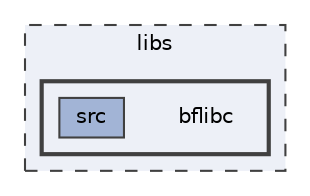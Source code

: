 digraph "/Volumes/otashi/brando/sources/repo/libs/bflibc"
{
 // LATEX_PDF_SIZE
  bgcolor="transparent";
  edge [fontname=Helvetica,fontsize=10,labelfontname=Helvetica,labelfontsize=10];
  node [fontname=Helvetica,fontsize=10,shape=box,height=0.2,width=0.4];
  compound=true
  subgraph clusterdir_6719ab1f1f7655efc2fa43f7eb574fd1 {
    graph [ bgcolor="#edf0f7", pencolor="grey25", label="libs", fontname=Helvetica,fontsize=10 style="filled,dashed", URL="dir_6719ab1f1f7655efc2fa43f7eb574fd1.html",tooltip=""]
  subgraph clusterdir_f7372359dc1e93f39b436881b4b347c9 {
    graph [ bgcolor="#edf0f7", pencolor="grey25", label="", fontname=Helvetica,fontsize=10 style="filled,bold", URL="dir_f7372359dc1e93f39b436881b4b347c9.html",tooltip=""]
    dir_f7372359dc1e93f39b436881b4b347c9 [shape=plaintext, label="bflibc"];
  dir_e99af850ddf191b90634409465f8282d [label="src", fillcolor="#a2b4d6", color="grey25", style="filled", URL="dir_e99af850ddf191b90634409465f8282d.html",tooltip=""];
  }
  }
}

